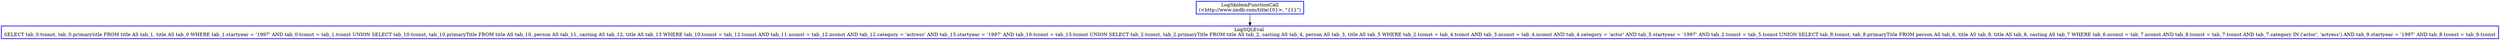 digraph  g{
node [shape=rectangle, color=black, fontcolor=black, style=bold]
0 [label="LogSkolemFunctionCall
(<http://www.imdb.com/title/{0}>, \"{1}\")" , color = blue] ; 
1 [label="LogSQLEval 
SELECT tab_0.tconst, tab_0.primarytitle FROM title AS tab_1, title AS tab_0 WHERE tab_1.startyear = '1997' AND tab_0.tconst = tab_1.tconst UNION SELECT tab_10.tconst, tab_10.primaryTitle FROM title AS tab_10, person AS tab_11, casting AS tab_12, title AS tab_13 WHERE tab_10.tconst = tab_12.tconst AND tab_11.nconst = tab_12.nconst AND tab_12.category = 'actress' AND tab_13.startyear = '1997' AND tab_10.tconst = tab_13.tconst UNION SELECT tab_2.tconst, tab_2.primaryTitle FROM title AS tab_2, casting AS tab_4, person AS tab_3, title AS tab_5 WHERE tab_2.tconst = tab_4.tconst AND tab_3.nconst = tab_4.nconst AND tab_4.category = 'actor' AND tab_5.startyear = '1997' AND tab_2.tconst = tab_5.tconst UNION SELECT tab_8.tconst, tab_8.primaryTitle FROM person AS tab_6, title AS tab_9, title AS tab_8, casting AS tab_7 WHERE tab_6.nconst = tab_7.nconst AND tab_8.tconst = tab_7.tconst AND tab_7.category IN ('actor', 'actress') AND tab_9.startyear = '1997' AND tab_8.tconst = tab_9.tconst", color = blue] ; 
0 -> 1 ; 
}

